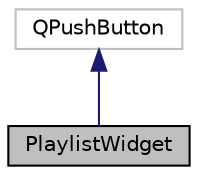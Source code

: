 digraph "PlaylistWidget"
{
 // LATEX_PDF_SIZE
  edge [fontname="Helvetica",fontsize="10",labelfontname="Helvetica",labelfontsize="10"];
  node [fontname="Helvetica",fontsize="10",shape=record];
  Node1 [label="PlaylistWidget",height=0.2,width=0.4,color="black", fillcolor="grey75", style="filled", fontcolor="black",tooltip="The PlaylistWidget class represents a custom widget for displaying a playlist."];
  Node2 -> Node1 [dir="back",color="midnightblue",fontsize="10",style="solid"];
  Node2 [label="QPushButton",height=0.2,width=0.4,color="grey75", fillcolor="white", style="filled",tooltip=" "];
}
